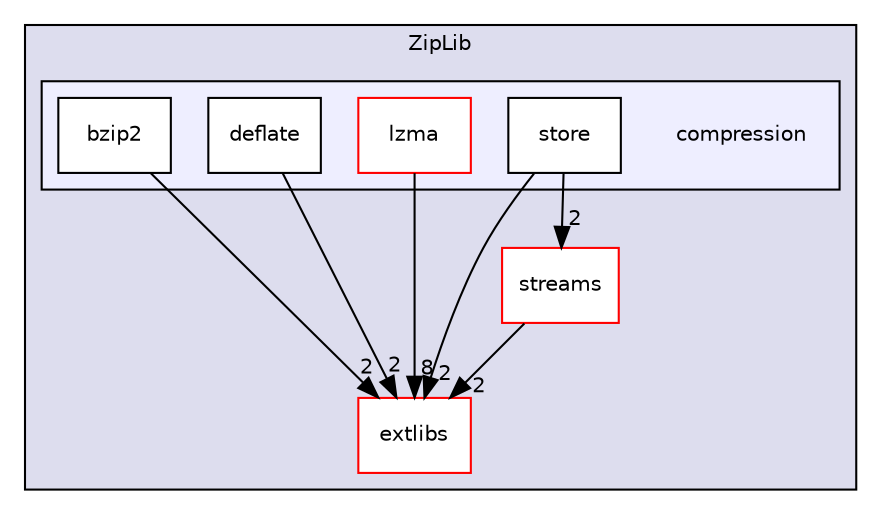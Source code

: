 digraph "source/ZipLib/compression" {
  compound=true
  node [ fontsize="10", fontname="Helvetica"];
  edge [ labelfontsize="10", labelfontname="Helvetica"];
  subgraph clusterdir_e1dba513ee2df986e3034746d268cf36 {
    graph [ bgcolor="#ddddee", pencolor="black", label="ZipLib" fontname="Helvetica", fontsize="10", URL="dir_e1dba513ee2df986e3034746d268cf36.html"]
  dir_9b5008529e996f99093986af23fc1ea4 [shape=box label="extlibs" fillcolor="white" style="filled" color="red" URL="dir_9b5008529e996f99093986af23fc1ea4.html"];
  dir_728595c2f89aab01807221efb26b483f [shape=box label="streams" fillcolor="white" style="filled" color="red" URL="dir_728595c2f89aab01807221efb26b483f.html"];
  subgraph clusterdir_88ba5bba62e789d30998ea1f89fddce3 {
    graph [ bgcolor="#eeeeff", pencolor="black", label="" URL="dir_88ba5bba62e789d30998ea1f89fddce3.html"];
    dir_88ba5bba62e789d30998ea1f89fddce3 [shape=plaintext label="compression"];
  dir_c52ee9b9aead32c17523f45bbac5ad77 [shape=box label="bzip2" fillcolor="white" style="filled" URL="dir_c52ee9b9aead32c17523f45bbac5ad77.html"];
  dir_dbccf7a0ee92e35883b5b36ed5e85c4a [shape=box label="deflate" fillcolor="white" style="filled" URL="dir_dbccf7a0ee92e35883b5b36ed5e85c4a.html"];
  dir_a9ba9438af904cc93c847b6d0535fbbf [shape=box label="lzma" fillcolor="white" style="filled" color="red" URL="dir_a9ba9438af904cc93c847b6d0535fbbf.html"];
  dir_ea2547237d766d8ced5a26bd9c413da1 [shape=box label="store" fillcolor="white" style="filled" URL="dir_ea2547237d766d8ced5a26bd9c413da1.html"];
  }
  }
  dir_a9ba9438af904cc93c847b6d0535fbbf->dir_9b5008529e996f99093986af23fc1ea4 [headlabel="8", labeldistance=1.5 headhref="dir_000009_000013.html"];
  dir_ea2547237d766d8ced5a26bd9c413da1->dir_728595c2f89aab01807221efb26b483f [headlabel="2", labeldistance=1.5 headhref="dir_000011_000020.html"];
  dir_ea2547237d766d8ced5a26bd9c413da1->dir_9b5008529e996f99093986af23fc1ea4 [headlabel="2", labeldistance=1.5 headhref="dir_000011_000013.html"];
  dir_728595c2f89aab01807221efb26b483f->dir_9b5008529e996f99093986af23fc1ea4 [headlabel="2", labeldistance=1.5 headhref="dir_000020_000013.html"];
  dir_dbccf7a0ee92e35883b5b36ed5e85c4a->dir_9b5008529e996f99093986af23fc1ea4 [headlabel="2", labeldistance=1.5 headhref="dir_000008_000013.html"];
  dir_c52ee9b9aead32c17523f45bbac5ad77->dir_9b5008529e996f99093986af23fc1ea4 [headlabel="2", labeldistance=1.5 headhref="dir_000007_000013.html"];
}
